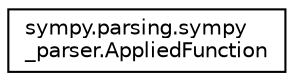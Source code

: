 digraph "Graphical Class Hierarchy"
{
 // LATEX_PDF_SIZE
  edge [fontname="Helvetica",fontsize="10",labelfontname="Helvetica",labelfontsize="10"];
  node [fontname="Helvetica",fontsize="10",shape=record];
  rankdir="LR";
  Node0 [label="sympy.parsing.sympy\l_parser.AppliedFunction",height=0.2,width=0.4,color="black", fillcolor="white", style="filled",URL="$classsympy_1_1parsing_1_1sympy__parser_1_1AppliedFunction.html",tooltip=" "];
}
